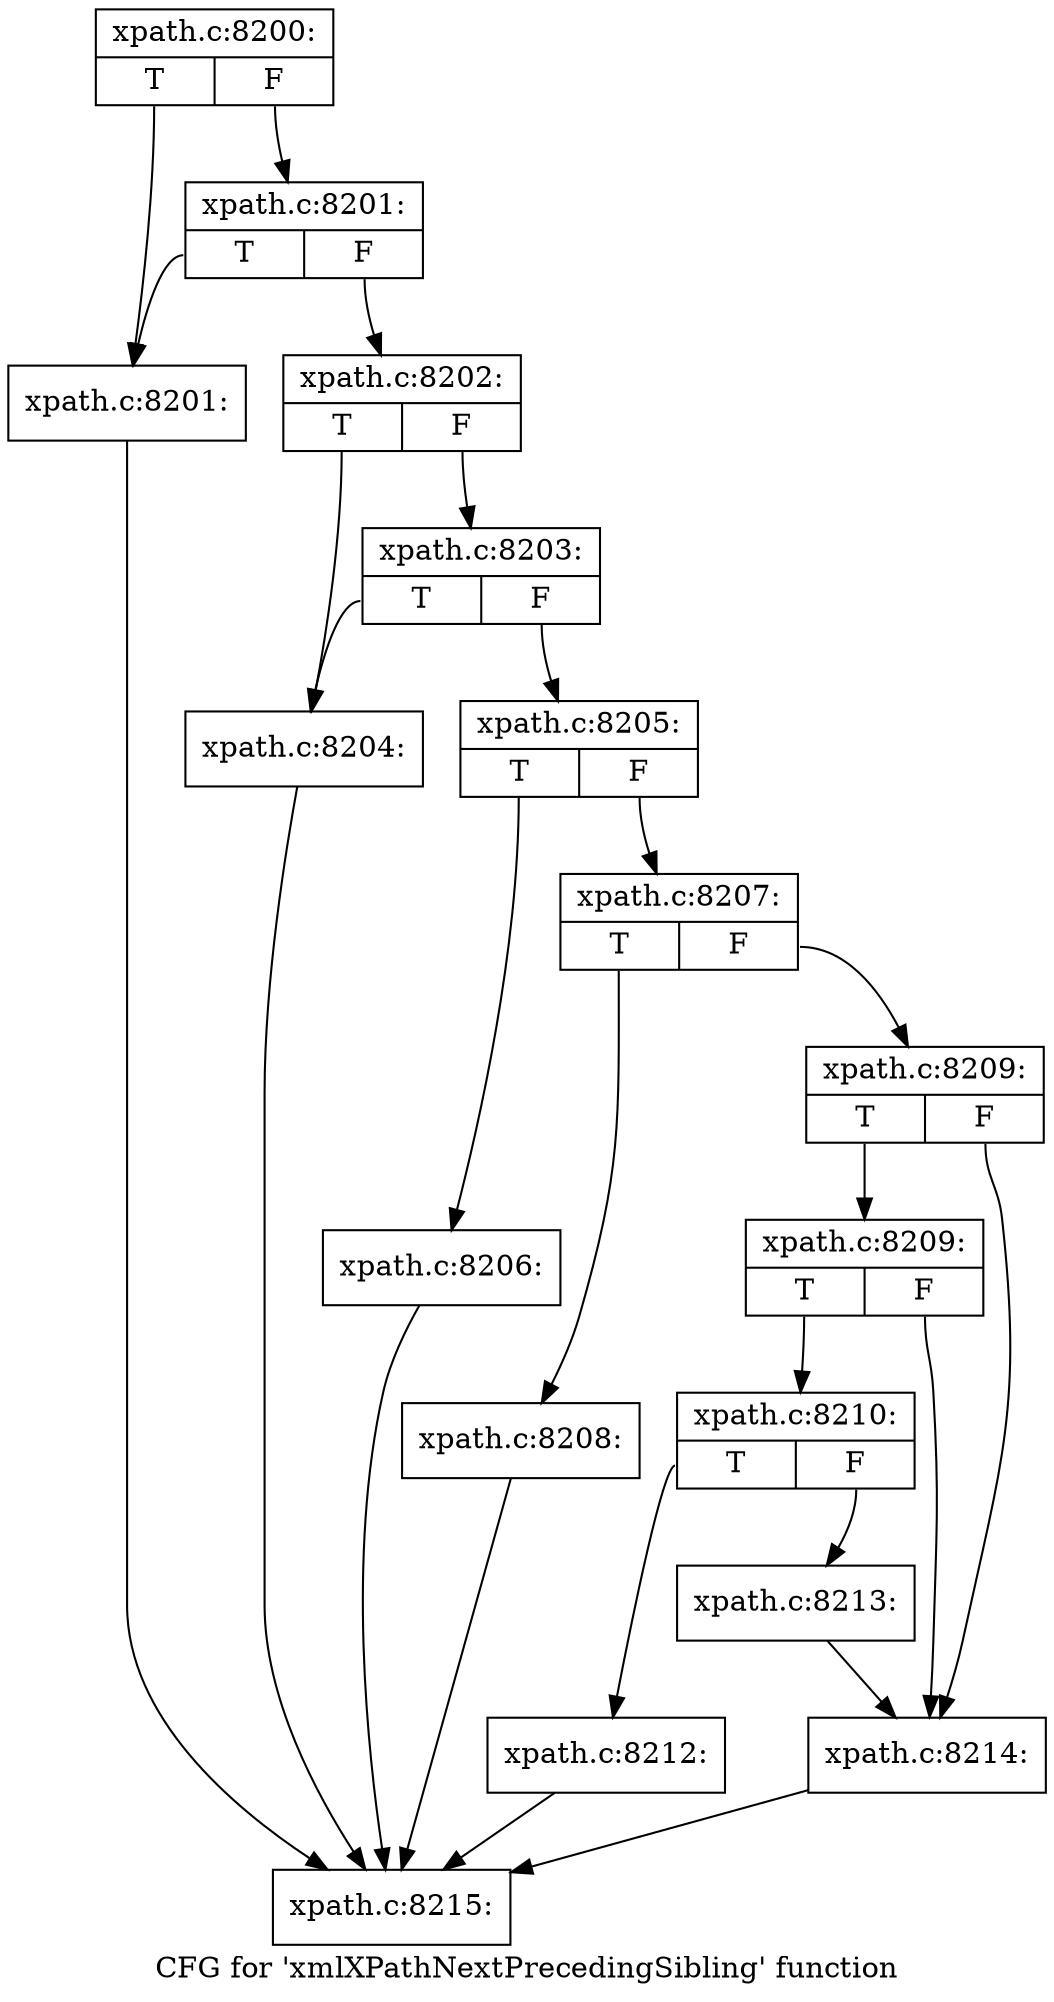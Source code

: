 digraph "CFG for 'xmlXPathNextPrecedingSibling' function" {
	label="CFG for 'xmlXPathNextPrecedingSibling' function";

	Node0x49e6cc0 [shape=record,label="{xpath.c:8200:|{<s0>T|<s1>F}}"];
	Node0x49e6cc0:s0 -> Node0x49dffe0;
	Node0x49e6cc0:s1 -> Node0x49e0080;
	Node0x49e0080 [shape=record,label="{xpath.c:8201:|{<s0>T|<s1>F}}"];
	Node0x49e0080:s0 -> Node0x49dffe0;
	Node0x49e0080:s1 -> Node0x49e0030;
	Node0x49dffe0 [shape=record,label="{xpath.c:8201:}"];
	Node0x49dffe0 -> Node0x49dfc60;
	Node0x49e0030 [shape=record,label="{xpath.c:8202:|{<s0>T|<s1>F}}"];
	Node0x49e0030:s0 -> Node0x49e7dd0;
	Node0x49e0030:s1 -> Node0x49e7e70;
	Node0x49e7e70 [shape=record,label="{xpath.c:8203:|{<s0>T|<s1>F}}"];
	Node0x49e7e70:s0 -> Node0x49e7dd0;
	Node0x49e7e70:s1 -> Node0x49e7e20;
	Node0x49e7dd0 [shape=record,label="{xpath.c:8204:}"];
	Node0x49e7dd0 -> Node0x49dfc60;
	Node0x49e7e20 [shape=record,label="{xpath.c:8205:|{<s0>T|<s1>F}}"];
	Node0x49e7e20:s0 -> Node0x49e8c50;
	Node0x49e7e20:s1 -> Node0x49e8ca0;
	Node0x49e8c50 [shape=record,label="{xpath.c:8206:}"];
	Node0x49e8c50 -> Node0x49dfc60;
	Node0x49e8ca0 [shape=record,label="{xpath.c:8207:|{<s0>T|<s1>F}}"];
	Node0x49e8ca0:s0 -> Node0x49e9450;
	Node0x49e8ca0:s1 -> Node0x49e94a0;
	Node0x49e9450 [shape=record,label="{xpath.c:8208:}"];
	Node0x49e9450 -> Node0x49dfc60;
	Node0x49e94a0 [shape=record,label="{xpath.c:8209:|{<s0>T|<s1>F}}"];
	Node0x49e94a0:s0 -> Node0x49e9dc0;
	Node0x49e94a0:s1 -> Node0x49e9d70;
	Node0x49e9dc0 [shape=record,label="{xpath.c:8209:|{<s0>T|<s1>F}}"];
	Node0x49e9dc0:s0 -> Node0x49e9d20;
	Node0x49e9dc0:s1 -> Node0x49e9d70;
	Node0x49e9d20 [shape=record,label="{xpath.c:8210:|{<s0>T|<s1>F}}"];
	Node0x49e9d20:s0 -> Node0x49ea980;
	Node0x49e9d20:s1 -> Node0x49ea9d0;
	Node0x49ea980 [shape=record,label="{xpath.c:8212:}"];
	Node0x49ea980 -> Node0x49dfc60;
	Node0x49ea9d0 [shape=record,label="{xpath.c:8213:}"];
	Node0x49ea9d0 -> Node0x49e9d70;
	Node0x49e9d70 [shape=record,label="{xpath.c:8214:}"];
	Node0x49e9d70 -> Node0x49dfc60;
	Node0x49dfc60 [shape=record,label="{xpath.c:8215:}"];
}
